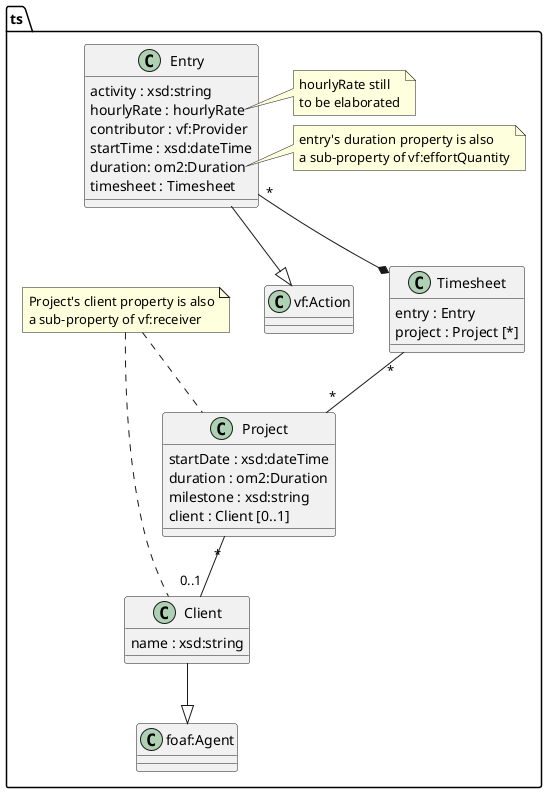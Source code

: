 @startuml
'https://plantuml.com/class-diagram

package ts {
    class Timesheet {
        entry : Entry
        project : Project [*]
    }

    class Entry {
        activity : xsd:string
        hourlyRate : hourlyRate
        contributor : vf:Provider
        startTime : xsd:dateTime
        duration: om2:Duration
        timesheet : Timesheet
    }

    note right of Entry::hourlyRate
        hourlyRate still
        to be elaborated
    end note

    note right of Entry::duration
        entry's duration property is also
        a sub-property of vf:effortQuantity
    end note

    Entry --|> "vf:Action"

        "Entry" "*" --* Timesheet

    class Project {
        startDate : xsd:dateTime
        duration : om2:Duration
        milestone : xsd:string
        client : Client [0..1]
    }

    Timesheet "*" -- "*" Project

    class Client {
        name : xsd:string
    }

    Project "*" -- "0..1" Client

    note as N1
    Project's client property is also
    a sub-property of vf:receiver
    end note

    N1 .. Project
    N1 .. Client

    Client --|> "foaf:Agent"

}

@enduml